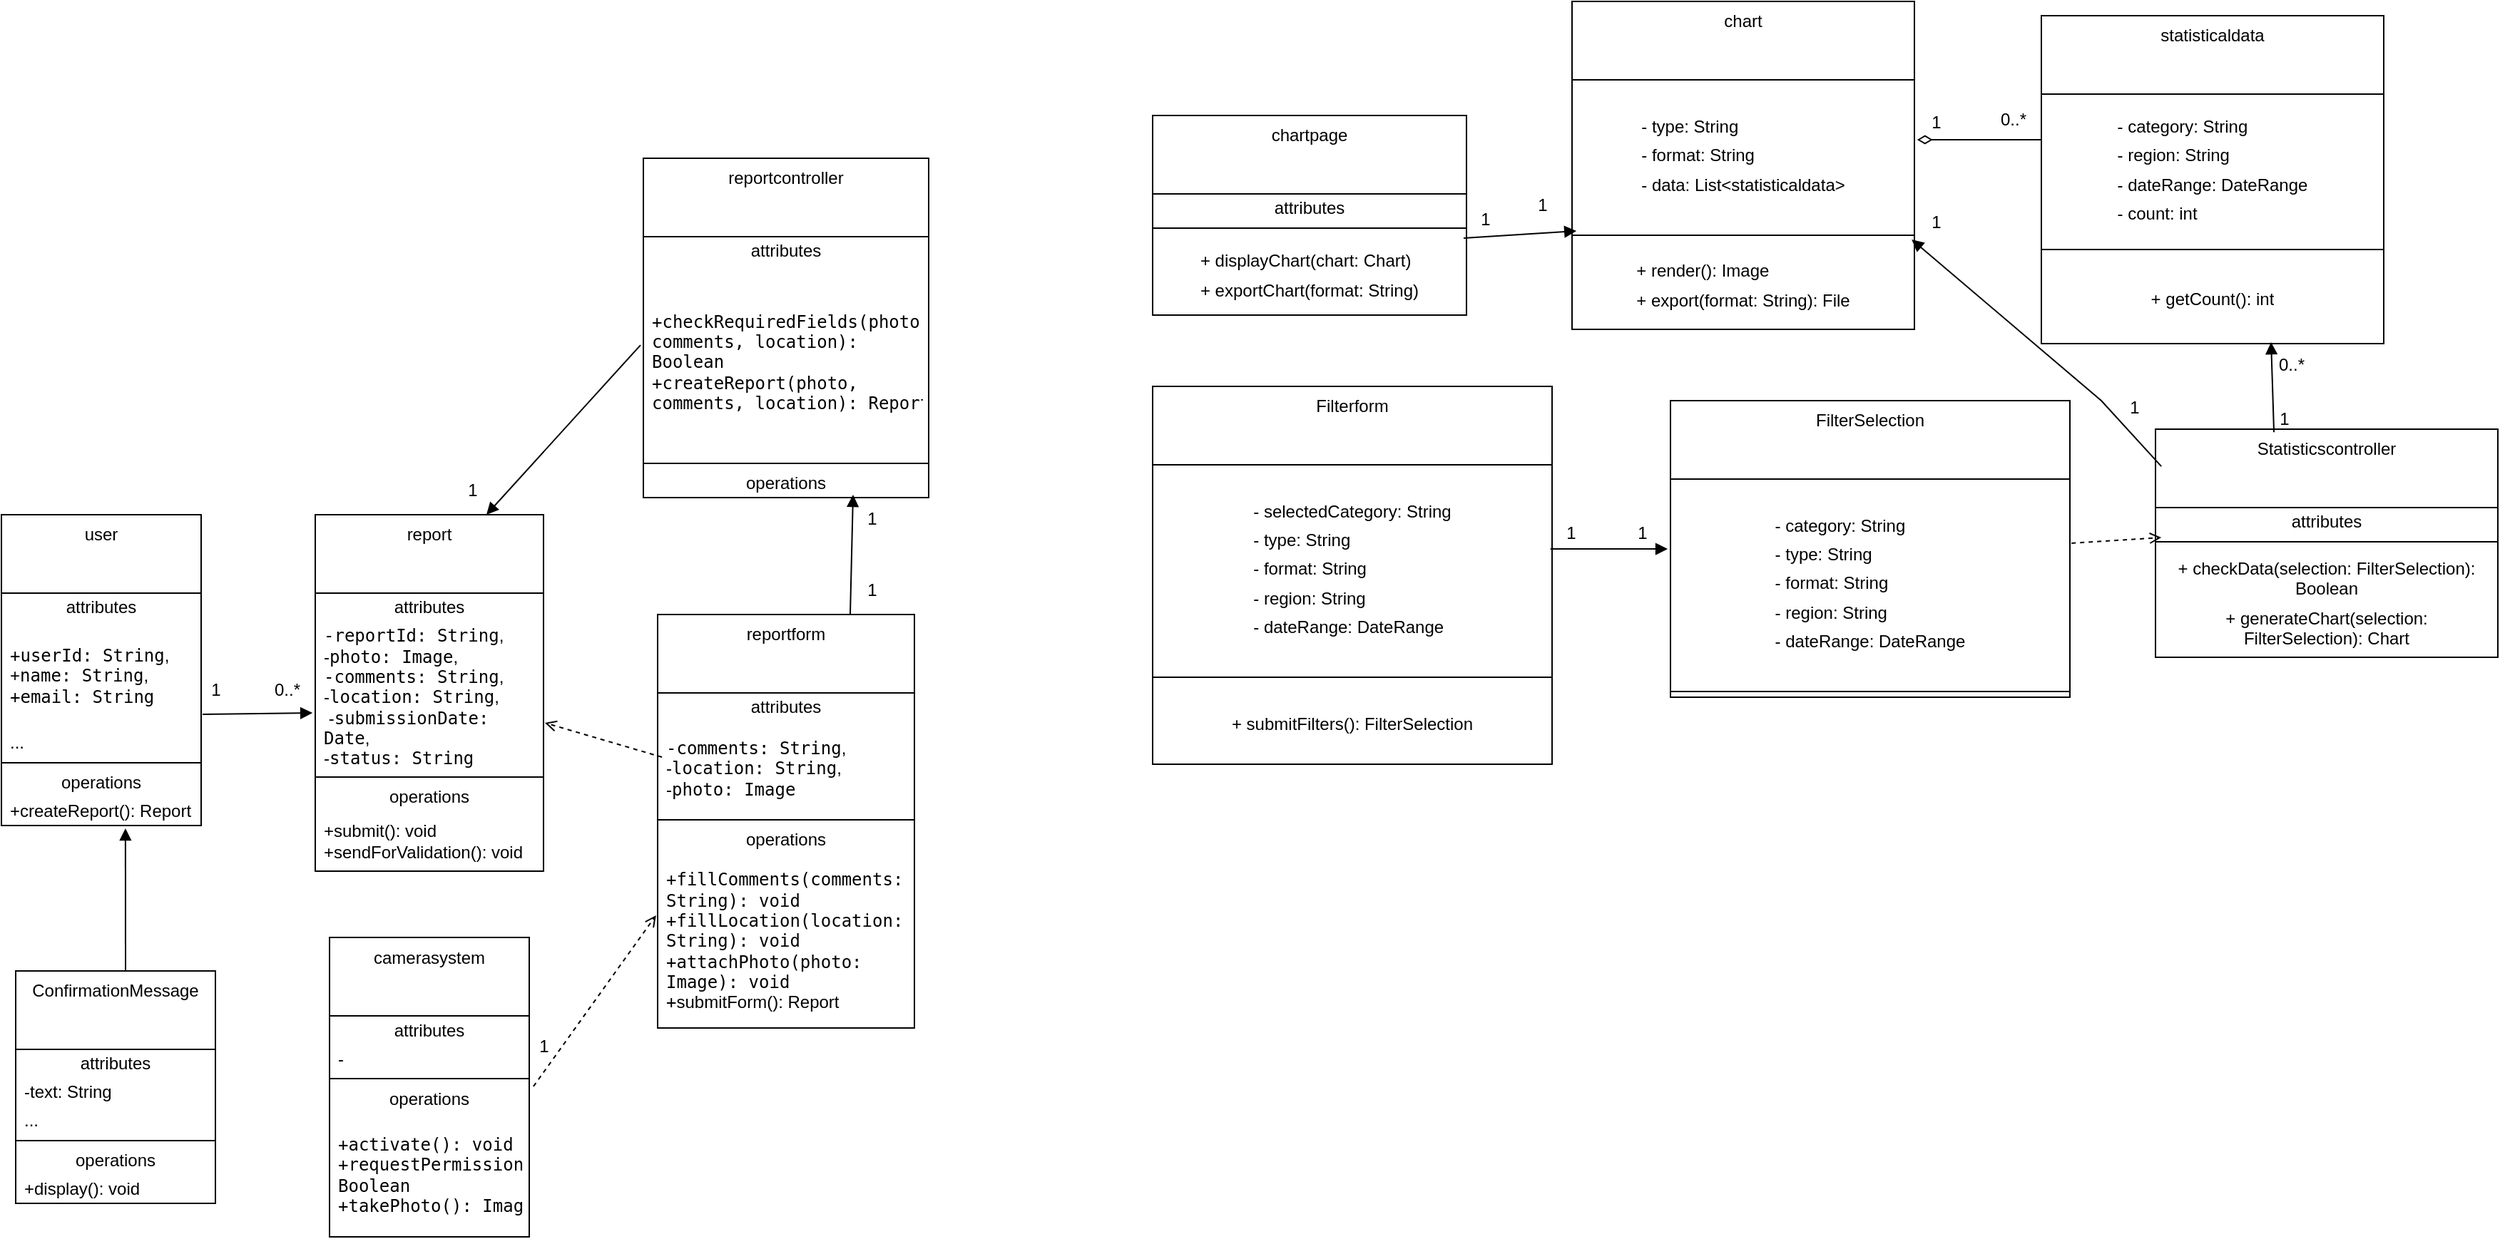 <mxfile version="26.1.1">
  <diagram name="Σελίδα-1" id="tvuWwK-lzurRQ0SYg3Et">
    <mxGraphModel dx="1120" dy="1701" grid="1" gridSize="10" guides="1" tooltips="1" connect="1" arrows="1" fold="1" page="1" pageScale="1" pageWidth="827" pageHeight="1169" math="0" shadow="0">
      <root>
        <mxCell id="0" />
        <mxCell id="1" parent="0" />
        <mxCell id="jQDhsJFz1W4mKAd8JKKA-1" value="user" style="swimlane;fontStyle=0;align=center;verticalAlign=top;childLayout=stackLayout;horizontal=1;startSize=55;horizontalStack=0;resizeParent=1;resizeParentMax=0;resizeLast=0;collapsible=0;marginBottom=0;html=1;whiteSpace=wrap;" parent="1" vertex="1">
          <mxGeometry x="20" y="20" width="140" height="218" as="geometry" />
        </mxCell>
        <mxCell id="jQDhsJFz1W4mKAd8JKKA-2" value="attributes" style="text;html=1;strokeColor=none;fillColor=none;align=center;verticalAlign=middle;spacingLeft=4;spacingRight=4;overflow=hidden;rotatable=0;points=[[0,0.5],[1,0.5]];portConstraint=eastwest;whiteSpace=wrap;" parent="jQDhsJFz1W4mKAd8JKKA-1" vertex="1">
          <mxGeometry y="55" width="140" height="20" as="geometry" />
        </mxCell>
        <mxCell id="jQDhsJFz1W4mKAd8JKKA-3" value="&lt;code data-end=&quot;823&quot; data-start=&quot;807&quot;&gt;+userId: String&lt;/code&gt;, +&lt;code data-end=&quot;839&quot; data-start=&quot;825&quot;&gt;name: String&lt;/code&gt;,&amp;nbsp;&lt;div&gt;&lt;code data-end=&quot;856&quot; data-start=&quot;841&quot;&gt;+email: String&lt;/code&gt;&lt;/div&gt;" style="text;html=1;strokeColor=none;fillColor=none;align=left;verticalAlign=middle;spacingLeft=4;spacingRight=4;overflow=hidden;rotatable=0;points=[[0,0.5],[1,0.5]];portConstraint=eastwest;whiteSpace=wrap;" parent="jQDhsJFz1W4mKAd8JKKA-1" vertex="1">
          <mxGeometry y="75" width="140" height="75" as="geometry" />
        </mxCell>
        <mxCell id="jQDhsJFz1W4mKAd8JKKA-5" value="..." style="text;html=1;strokeColor=none;fillColor=none;align=left;verticalAlign=middle;spacingLeft=4;spacingRight=4;overflow=hidden;rotatable=0;points=[[0,0.5],[1,0.5]];portConstraint=eastwest;whiteSpace=wrap;" parent="jQDhsJFz1W4mKAd8JKKA-1" vertex="1">
          <mxGeometry y="150" width="140" height="20" as="geometry" />
        </mxCell>
        <mxCell id="jQDhsJFz1W4mKAd8JKKA-6" value="" style="line;strokeWidth=1;fillColor=none;align=left;verticalAlign=middle;spacingTop=-1;spacingLeft=3;spacingRight=3;rotatable=0;labelPosition=right;points=[];portConstraint=eastwest;" parent="jQDhsJFz1W4mKAd8JKKA-1" vertex="1">
          <mxGeometry y="170" width="140" height="8" as="geometry" />
        </mxCell>
        <mxCell id="jQDhsJFz1W4mKAd8JKKA-7" value="operations" style="text;html=1;strokeColor=none;fillColor=none;align=center;verticalAlign=middle;spacingLeft=4;spacingRight=4;overflow=hidden;rotatable=0;points=[[0,0.5],[1,0.5]];portConstraint=eastwest;whiteSpace=wrap;" parent="jQDhsJFz1W4mKAd8JKKA-1" vertex="1">
          <mxGeometry y="178" width="140" height="20" as="geometry" />
        </mxCell>
        <mxCell id="jQDhsJFz1W4mKAd8JKKA-8" value="+createReport(): Report" style="text;html=1;strokeColor=none;fillColor=none;align=left;verticalAlign=middle;spacingLeft=4;spacingRight=4;overflow=hidden;rotatable=0;points=[[0,0.5],[1,0.5]];portConstraint=eastwest;whiteSpace=wrap;" parent="jQDhsJFz1W4mKAd8JKKA-1" vertex="1">
          <mxGeometry y="198" width="140" height="20" as="geometry" />
        </mxCell>
        <mxCell id="jQDhsJFz1W4mKAd8JKKA-9" value="report" style="swimlane;fontStyle=0;align=center;verticalAlign=top;childLayout=stackLayout;horizontal=1;startSize=55;horizontalStack=0;resizeParent=1;resizeParentMax=0;resizeLast=0;collapsible=0;marginBottom=0;html=1;whiteSpace=wrap;" parent="1" vertex="1">
          <mxGeometry x="240" y="20" width="160" height="250" as="geometry" />
        </mxCell>
        <mxCell id="jQDhsJFz1W4mKAd8JKKA-10" value="attributes" style="text;html=1;strokeColor=none;fillColor=none;align=center;verticalAlign=middle;spacingLeft=4;spacingRight=4;overflow=hidden;rotatable=0;points=[[0,0.5],[1,0.5]];portConstraint=eastwest;whiteSpace=wrap;" parent="jQDhsJFz1W4mKAd8JKKA-9" vertex="1">
          <mxGeometry y="55" width="160" height="20" as="geometry" />
        </mxCell>
        <mxCell id="jQDhsJFz1W4mKAd8JKKA-11" value="&lt;code data-end=&quot;1107&quot; data-start=&quot;1089&quot;&gt;-reportId: String&lt;/code&gt;,&amp;nbsp;&lt;div&gt;-&lt;code data-end=&quot;1123&quot; data-start=&quot;1109&quot;&gt;photo: Image&lt;/code&gt;,&amp;nbsp;&lt;div&gt;&lt;code data-end=&quot;1143&quot; data-start=&quot;1125&quot;&gt;-comments: String&lt;/code&gt;,&amp;nbsp;&lt;/div&gt;&lt;div&gt;-&lt;code data-end=&quot;1163&quot; data-start=&quot;1145&quot;&gt;location: String&lt;/code&gt;,&lt;/div&gt;&lt;div&gt;&amp;nbsp;-&lt;code data-end=&quot;1187&quot; data-start=&quot;1165&quot;&gt;submissionDate: Date&lt;/code&gt;,&amp;nbsp;&lt;/div&gt;&lt;div&gt;-&lt;code data-is-only-node=&quot;&quot; data-end=&quot;1205&quot; data-start=&quot;1189&quot;&gt;status: String&lt;/code&gt;&lt;/div&gt;&lt;/div&gt;" style="text;html=1;strokeColor=none;fillColor=none;align=left;verticalAlign=middle;spacingLeft=4;spacingRight=4;overflow=hidden;rotatable=0;points=[[0,0.5],[1,0.5]];portConstraint=eastwest;whiteSpace=wrap;" parent="jQDhsJFz1W4mKAd8JKKA-9" vertex="1">
          <mxGeometry y="75" width="160" height="105" as="geometry" />
        </mxCell>
        <mxCell id="jQDhsJFz1W4mKAd8JKKA-14" value="" style="line;strokeWidth=1;fillColor=none;align=left;verticalAlign=middle;spacingTop=-1;spacingLeft=3;spacingRight=3;rotatable=0;labelPosition=right;points=[];portConstraint=eastwest;" parent="jQDhsJFz1W4mKAd8JKKA-9" vertex="1">
          <mxGeometry y="180" width="160" height="8" as="geometry" />
        </mxCell>
        <mxCell id="jQDhsJFz1W4mKAd8JKKA-15" value="operations" style="text;html=1;strokeColor=none;fillColor=none;align=center;verticalAlign=middle;spacingLeft=4;spacingRight=4;overflow=hidden;rotatable=0;points=[[0,0.5],[1,0.5]];portConstraint=eastwest;whiteSpace=wrap;" parent="jQDhsJFz1W4mKAd8JKKA-9" vertex="1">
          <mxGeometry y="188" width="160" height="20" as="geometry" />
        </mxCell>
        <mxCell id="jQDhsJFz1W4mKAd8JKKA-16" value="+submit(): void&lt;div&gt;+sendForValidation(): void&lt;/div&gt;" style="text;html=1;strokeColor=none;fillColor=none;align=left;verticalAlign=middle;spacingLeft=4;spacingRight=4;overflow=hidden;rotatable=0;points=[[0,0.5],[1,0.5]];portConstraint=eastwest;whiteSpace=wrap;" parent="jQDhsJFz1W4mKAd8JKKA-9" vertex="1">
          <mxGeometry y="208" width="160" height="42" as="geometry" />
        </mxCell>
        <mxCell id="jQDhsJFz1W4mKAd8JKKA-25" value="camerasystem" style="swimlane;fontStyle=0;align=center;verticalAlign=top;childLayout=stackLayout;horizontal=1;startSize=55;horizontalStack=0;resizeParent=1;resizeParentMax=0;resizeLast=0;collapsible=0;marginBottom=0;html=1;whiteSpace=wrap;" parent="1" vertex="1">
          <mxGeometry x="250" y="316.5" width="140" height="210" as="geometry" />
        </mxCell>
        <mxCell id="jQDhsJFz1W4mKAd8JKKA-26" value="attributes" style="text;html=1;strokeColor=none;fillColor=none;align=center;verticalAlign=middle;spacingLeft=4;spacingRight=4;overflow=hidden;rotatable=0;points=[[0,0.5],[1,0.5]];portConstraint=eastwest;whiteSpace=wrap;" parent="jQDhsJFz1W4mKAd8JKKA-25" vertex="1">
          <mxGeometry y="55" width="140" height="20" as="geometry" />
        </mxCell>
        <mxCell id="jQDhsJFz1W4mKAd8JKKA-27" value="-" style="text;html=1;strokeColor=none;fillColor=none;align=left;verticalAlign=middle;spacingLeft=4;spacingRight=4;overflow=hidden;rotatable=0;points=[[0,0.5],[1,0.5]];portConstraint=eastwest;whiteSpace=wrap;" parent="jQDhsJFz1W4mKAd8JKKA-25" vertex="1">
          <mxGeometry y="75" width="140" height="20" as="geometry" />
        </mxCell>
        <mxCell id="jQDhsJFz1W4mKAd8JKKA-30" value="" style="line;strokeWidth=1;fillColor=none;align=left;verticalAlign=middle;spacingTop=-1;spacingLeft=3;spacingRight=3;rotatable=0;labelPosition=right;points=[];portConstraint=eastwest;" parent="jQDhsJFz1W4mKAd8JKKA-25" vertex="1">
          <mxGeometry y="95" width="140" height="8" as="geometry" />
        </mxCell>
        <mxCell id="jQDhsJFz1W4mKAd8JKKA-31" value="operations" style="text;html=1;strokeColor=none;fillColor=none;align=center;verticalAlign=middle;spacingLeft=4;spacingRight=4;overflow=hidden;rotatable=0;points=[[0,0.5],[1,0.5]];portConstraint=eastwest;whiteSpace=wrap;" parent="jQDhsJFz1W4mKAd8JKKA-25" vertex="1">
          <mxGeometry y="103" width="140" height="20" as="geometry" />
        </mxCell>
        <mxCell id="jQDhsJFz1W4mKAd8JKKA-32" value="&lt;code data-end=&quot;1876&quot; data-start=&quot;1858&quot;&gt;+activate(): void&lt;/code&gt;&lt;br&gt;&lt;div&gt;&lt;code data-end=&quot;1910&quot; data-start=&quot;1880&quot;&gt;+requestPermission(): Boolean&lt;/code&gt;&lt;br&gt;&lt;code data-end=&quot;1934&quot; data-start=&quot;1914&quot;&gt;+takePhoto(): Image&lt;/code&gt;&lt;/div&gt;" style="text;html=1;strokeColor=none;fillColor=none;align=left;verticalAlign=middle;spacingLeft=4;spacingRight=4;overflow=hidden;rotatable=0;points=[[0,0.5],[1,0.5]];portConstraint=eastwest;whiteSpace=wrap;" parent="jQDhsJFz1W4mKAd8JKKA-25" vertex="1">
          <mxGeometry y="123" width="140" height="87" as="geometry" />
        </mxCell>
        <mxCell id="jQDhsJFz1W4mKAd8JKKA-33" value="reportform" style="swimlane;fontStyle=0;align=center;verticalAlign=top;childLayout=stackLayout;horizontal=1;startSize=55;horizontalStack=0;resizeParent=1;resizeParentMax=0;resizeLast=0;collapsible=0;marginBottom=0;html=1;whiteSpace=wrap;" parent="1" vertex="1">
          <mxGeometry x="480" y="90" width="180" height="290" as="geometry" />
        </mxCell>
        <mxCell id="jQDhsJFz1W4mKAd8JKKA-34" value="attributes" style="text;html=1;strokeColor=none;fillColor=none;align=center;verticalAlign=middle;spacingLeft=4;spacingRight=4;overflow=hidden;rotatable=0;points=[[0,0.5],[1,0.5]];portConstraint=eastwest;whiteSpace=wrap;" parent="jQDhsJFz1W4mKAd8JKKA-33" vertex="1">
          <mxGeometry y="55" width="180" height="20" as="geometry" />
        </mxCell>
        <mxCell id="jQDhsJFz1W4mKAd8JKKA-35" value="&lt;code data-end=&quot;2246&quot; data-start=&quot;2228&quot;&gt;-comments: String&lt;/code&gt;,&amp;nbsp;&lt;div&gt;-&lt;code data-end=&quot;2266&quot; data-start=&quot;2248&quot;&gt;location: String&lt;/code&gt;,&amp;nbsp;&lt;/div&gt;&lt;div&gt;-&lt;code data-end=&quot;2282&quot; data-start=&quot;2268&quot;&gt;photo: Image&lt;/code&gt;&lt;/div&gt;" style="text;html=1;strokeColor=none;fillColor=none;align=left;verticalAlign=middle;spacingLeft=4;spacingRight=4;overflow=hidden;rotatable=0;points=[[0,0.5],[1,0.5]];portConstraint=eastwest;whiteSpace=wrap;" parent="jQDhsJFz1W4mKAd8JKKA-33" vertex="1">
          <mxGeometry y="75" width="180" height="65" as="geometry" />
        </mxCell>
        <mxCell id="jQDhsJFz1W4mKAd8JKKA-38" value="" style="line;strokeWidth=1;fillColor=none;align=left;verticalAlign=middle;spacingTop=-1;spacingLeft=3;spacingRight=3;rotatable=0;labelPosition=right;points=[];portConstraint=eastwest;" parent="jQDhsJFz1W4mKAd8JKKA-33" vertex="1">
          <mxGeometry y="140" width="180" height="8" as="geometry" />
        </mxCell>
        <mxCell id="jQDhsJFz1W4mKAd8JKKA-39" value="operations" style="text;html=1;strokeColor=none;fillColor=none;align=center;verticalAlign=middle;spacingLeft=4;spacingRight=4;overflow=hidden;rotatable=0;points=[[0,0.5],[1,0.5]];portConstraint=eastwest;whiteSpace=wrap;" parent="jQDhsJFz1W4mKAd8JKKA-33" vertex="1">
          <mxGeometry y="148" width="180" height="20" as="geometry" />
        </mxCell>
        <mxCell id="jQDhsJFz1W4mKAd8JKKA-40" value="&lt;code data-end=&quot;1601&quot; data-start=&quot;1563&quot;&gt;+fillComments(comments: String): void&lt;/code&gt;&lt;br&gt;&lt;code data-end=&quot;1643&quot; data-start=&quot;1605&quot;&gt;+fillLocation(location: String): void&lt;/code&gt;&lt;br&gt;&lt;div&gt;&lt;code data-end=&quot;1680&quot; data-start=&quot;1647&quot;&gt;+attachPhoto(photo: Image): void&lt;/code&gt;&lt;/div&gt;&lt;div&gt;&lt;code data-end=&quot;1680&quot; data-start=&quot;1647&quot;&gt;+&lt;/code&gt;&lt;span style=&quot;background-color: transparent; color: light-dark(rgb(0, 0, 0), rgb(255, 255, 255));&quot;&gt;submitForm(): Report&lt;/span&gt;&lt;br&gt;&lt;/div&gt;" style="text;html=1;strokeColor=none;fillColor=none;align=left;verticalAlign=middle;spacingLeft=4;spacingRight=4;overflow=hidden;rotatable=0;points=[[0,0.5],[1,0.5]];portConstraint=eastwest;whiteSpace=wrap;" parent="jQDhsJFz1W4mKAd8JKKA-33" vertex="1">
          <mxGeometry y="168" width="180" height="122" as="geometry" />
        </mxCell>
        <mxCell id="jQDhsJFz1W4mKAd8JKKA-41" value="ConfirmationMessage" style="swimlane;fontStyle=0;align=center;verticalAlign=top;childLayout=stackLayout;horizontal=1;startSize=55;horizontalStack=0;resizeParent=1;resizeParentMax=0;resizeLast=0;collapsible=0;marginBottom=0;html=1;whiteSpace=wrap;" parent="1" vertex="1">
          <mxGeometry x="30" y="340" width="140" height="163" as="geometry" />
        </mxCell>
        <mxCell id="jQDhsJFz1W4mKAd8JKKA-42" value="attributes" style="text;html=1;strokeColor=none;fillColor=none;align=center;verticalAlign=middle;spacingLeft=4;spacingRight=4;overflow=hidden;rotatable=0;points=[[0,0.5],[1,0.5]];portConstraint=eastwest;whiteSpace=wrap;" parent="jQDhsJFz1W4mKAd8JKKA-41" vertex="1">
          <mxGeometry y="55" width="140" height="20" as="geometry" />
        </mxCell>
        <mxCell id="jQDhsJFz1W4mKAd8JKKA-43" value="-text: String" style="text;html=1;strokeColor=none;fillColor=none;align=left;verticalAlign=middle;spacingLeft=4;spacingRight=4;overflow=hidden;rotatable=0;points=[[0,0.5],[1,0.5]];portConstraint=eastwest;whiteSpace=wrap;" parent="jQDhsJFz1W4mKAd8JKKA-41" vertex="1">
          <mxGeometry y="75" width="140" height="20" as="geometry" />
        </mxCell>
        <mxCell id="jQDhsJFz1W4mKAd8JKKA-45" value="..." style="text;html=1;strokeColor=none;fillColor=none;align=left;verticalAlign=middle;spacingLeft=4;spacingRight=4;overflow=hidden;rotatable=0;points=[[0,0.5],[1,0.5]];portConstraint=eastwest;whiteSpace=wrap;" parent="jQDhsJFz1W4mKAd8JKKA-41" vertex="1">
          <mxGeometry y="95" width="140" height="20" as="geometry" />
        </mxCell>
        <mxCell id="jQDhsJFz1W4mKAd8JKKA-46" value="" style="line;strokeWidth=1;fillColor=none;align=left;verticalAlign=middle;spacingTop=-1;spacingLeft=3;spacingRight=3;rotatable=0;labelPosition=right;points=[];portConstraint=eastwest;" parent="jQDhsJFz1W4mKAd8JKKA-41" vertex="1">
          <mxGeometry y="115" width="140" height="8" as="geometry" />
        </mxCell>
        <mxCell id="jQDhsJFz1W4mKAd8JKKA-47" value="operations" style="text;html=1;strokeColor=none;fillColor=none;align=center;verticalAlign=middle;spacingLeft=4;spacingRight=4;overflow=hidden;rotatable=0;points=[[0,0.5],[1,0.5]];portConstraint=eastwest;whiteSpace=wrap;" parent="jQDhsJFz1W4mKAd8JKKA-41" vertex="1">
          <mxGeometry y="123" width="140" height="20" as="geometry" />
        </mxCell>
        <mxCell id="jQDhsJFz1W4mKAd8JKKA-48" value="+display(): void" style="text;html=1;strokeColor=none;fillColor=none;align=left;verticalAlign=middle;spacingLeft=4;spacingRight=4;overflow=hidden;rotatable=0;points=[[0,0.5],[1,0.5]];portConstraint=eastwest;whiteSpace=wrap;" parent="jQDhsJFz1W4mKAd8JKKA-41" vertex="1">
          <mxGeometry y="143" width="140" height="20" as="geometry" />
        </mxCell>
        <mxCell id="jQDhsJFz1W4mKAd8JKKA-50" value="" style="html=1;verticalAlign=bottom;labelBackgroundColor=none;endArrow=block;endFill=1;rounded=0;exitX=1.007;exitY=0.867;exitDx=0;exitDy=0;exitPerimeter=0;entryX=-0.012;entryY=0.61;entryDx=0;entryDy=0;entryPerimeter=0;" parent="1" source="jQDhsJFz1W4mKAd8JKKA-3" target="jQDhsJFz1W4mKAd8JKKA-11" edge="1">
          <mxGeometry width="160" relative="1" as="geometry">
            <mxPoint x="180" y="160" as="sourcePoint" />
            <mxPoint x="210" y="160" as="targetPoint" />
          </mxGeometry>
        </mxCell>
        <mxCell id="jQDhsJFz1W4mKAd8JKKA-52" value="1" style="text;html=1;align=center;verticalAlign=middle;resizable=0;points=[];autosize=1;strokeColor=none;fillColor=none;" parent="1" vertex="1">
          <mxGeometry x="155" y="128" width="30" height="30" as="geometry" />
        </mxCell>
        <mxCell id="jQDhsJFz1W4mKAd8JKKA-53" value="0..*" style="text;html=1;align=center;verticalAlign=middle;resizable=0;points=[];autosize=1;strokeColor=none;fillColor=none;" parent="1" vertex="1">
          <mxGeometry x="200" y="128" width="40" height="30" as="geometry" />
        </mxCell>
        <mxCell id="hcHBVdoJdguLSDg-5q2L-1" value="reportcontroller" style="swimlane;fontStyle=0;align=center;verticalAlign=top;childLayout=stackLayout;horizontal=1;startSize=55;horizontalStack=0;resizeParent=1;resizeParentMax=0;resizeLast=0;collapsible=0;marginBottom=0;html=1;whiteSpace=wrap;" parent="1" vertex="1">
          <mxGeometry x="470" y="-230" width="200" height="238" as="geometry" />
        </mxCell>
        <mxCell id="hcHBVdoJdguLSDg-5q2L-2" value="attributes" style="text;html=1;strokeColor=none;fillColor=none;align=center;verticalAlign=middle;spacingLeft=4;spacingRight=4;overflow=hidden;rotatable=0;points=[[0,0.5],[1,0.5]];portConstraint=eastwest;whiteSpace=wrap;" parent="hcHBVdoJdguLSDg-5q2L-1" vertex="1">
          <mxGeometry y="55" width="200" height="20" as="geometry" />
        </mxCell>
        <mxCell id="hcHBVdoJdguLSDg-5q2L-3" value="&lt;div&gt;&lt;font face=&quot;monospace&quot;&gt;+checkRequiredFields(photo, comments, location): Boolean&lt;/font&gt;&lt;/div&gt;&lt;div&gt;&lt;font face=&quot;monospace&quot;&gt;+createReport(photo, comments, location): Report&lt;/font&gt;&lt;/div&gt;" style="text;html=1;strokeColor=none;fillColor=none;align=left;verticalAlign=middle;spacingLeft=4;spacingRight=4;overflow=hidden;rotatable=0;points=[[0,0.5],[1,0.5]];portConstraint=eastwest;whiteSpace=wrap;" parent="hcHBVdoJdguLSDg-5q2L-1" vertex="1">
          <mxGeometry y="75" width="200" height="135" as="geometry" />
        </mxCell>
        <mxCell id="hcHBVdoJdguLSDg-5q2L-4" value="" style="line;strokeWidth=1;fillColor=none;align=left;verticalAlign=middle;spacingTop=-1;spacingLeft=3;spacingRight=3;rotatable=0;labelPosition=right;points=[];portConstraint=eastwest;" parent="hcHBVdoJdguLSDg-5q2L-1" vertex="1">
          <mxGeometry y="210" width="200" height="8" as="geometry" />
        </mxCell>
        <mxCell id="hcHBVdoJdguLSDg-5q2L-5" value="operations" style="text;html=1;strokeColor=none;fillColor=none;align=center;verticalAlign=middle;spacingLeft=4;spacingRight=4;overflow=hidden;rotatable=0;points=[[0,0.5],[1,0.5]];portConstraint=eastwest;whiteSpace=wrap;" parent="hcHBVdoJdguLSDg-5q2L-1" vertex="1">
          <mxGeometry y="218" width="200" height="20" as="geometry" />
        </mxCell>
        <mxCell id="o7eA8uPcNzlgguqtcZQz-6" value="Filterform" style="swimlane;fontStyle=0;align=center;verticalAlign=top;childLayout=stackLayout;horizontal=1;startSize=55;horizontalStack=0;resizeParent=1;resizeParentMax=0;resizeLast=0;collapsible=0;marginBottom=0;html=1;whiteSpace=wrap;" parent="1" vertex="1">
          <mxGeometry x="827" y="-70" width="280" height="265" as="geometry" />
        </mxCell>
        <mxCell id="o7eA8uPcNzlgguqtcZQz-7" value="&lt;table&gt;&lt;tbody&gt;&lt;tr data-end=&quot;1132&quot; data-start=&quot;1102&quot;&gt;&lt;td data-col-size=&quot;sm&quot; data-end=&quot;1132&quot; data-start=&quot;1102&quot;&gt;- selectedCategory: String&lt;/td&gt;&lt;/tr&gt;&lt;/tbody&gt;&lt;/table&gt;&lt;table&gt;&lt;tbody&gt;&lt;tr data-end=&quot;1151&quot; data-start=&quot;1133&quot;&gt;&lt;td data-col-size=&quot;sm&quot; data-end=&quot;1151&quot; data-start=&quot;1133&quot;&gt;- type: String&lt;/td&gt;&lt;/tr&gt;&lt;/tbody&gt;&lt;/table&gt;&lt;table&gt;&lt;tbody&gt;&lt;tr data-end=&quot;1172&quot; data-start=&quot;1152&quot;&gt;&lt;td data-col-size=&quot;sm&quot; data-end=&quot;1172&quot; data-start=&quot;1152&quot;&gt;- format: String&lt;/td&gt;&lt;/tr&gt;&lt;/tbody&gt;&lt;/table&gt;&lt;table&gt;&lt;tbody&gt;&lt;tr data-end=&quot;1193&quot; data-start=&quot;1173&quot;&gt;&lt;td data-col-size=&quot;sm&quot; data-end=&quot;1193&quot; data-start=&quot;1173&quot;&gt;- region: String&lt;/td&gt;&lt;/tr&gt;&lt;/tbody&gt;&lt;/table&gt;&lt;table&gt;&lt;tbody&gt;&lt;tr data-end=&quot;1220&quot; data-start=&quot;1194&quot;&gt;&lt;td data-col-size=&quot;sm&quot; data-end=&quot;1220&quot; data-start=&quot;1194&quot;&gt;- dateRange: DateRange&lt;/td&gt;&lt;/tr&gt;&lt;/tbody&gt;&lt;/table&gt;" style="text;html=1;strokeColor=none;fillColor=none;align=center;verticalAlign=middle;spacingLeft=4;spacingRight=4;overflow=hidden;rotatable=0;points=[[0,0.5],[1,0.5]];portConstraint=eastwest;whiteSpace=wrap;" parent="o7eA8uPcNzlgguqtcZQz-6" vertex="1">
          <mxGeometry y="55" width="280" height="145" as="geometry" />
        </mxCell>
        <mxCell id="o7eA8uPcNzlgguqtcZQz-8" value="" style="line;strokeWidth=1;fillColor=none;align=left;verticalAlign=middle;spacingTop=-1;spacingLeft=3;spacingRight=3;rotatable=0;labelPosition=right;points=[];portConstraint=eastwest;" parent="o7eA8uPcNzlgguqtcZQz-6" vertex="1">
          <mxGeometry y="200" width="280" height="8" as="geometry" />
        </mxCell>
        <mxCell id="o7eA8uPcNzlgguqtcZQz-9" value="+ submitFilters(): FilterSelection" style="text;html=1;strokeColor=none;fillColor=none;align=center;verticalAlign=middle;spacingLeft=4;spacingRight=4;overflow=hidden;rotatable=0;points=[[0,0.5],[1,0.5]];portConstraint=eastwest;whiteSpace=wrap;" parent="o7eA8uPcNzlgguqtcZQz-6" vertex="1">
          <mxGeometry y="208" width="280" height="57" as="geometry" />
        </mxCell>
        <mxCell id="o7eA8uPcNzlgguqtcZQz-10" value="chartpage" style="swimlane;fontStyle=0;align=center;verticalAlign=top;childLayout=stackLayout;horizontal=1;startSize=55;horizontalStack=0;resizeParent=1;resizeParentMax=0;resizeLast=0;collapsible=0;marginBottom=0;html=1;whiteSpace=wrap;" parent="1" vertex="1">
          <mxGeometry x="827" y="-260" width="220" height="140" as="geometry" />
        </mxCell>
        <mxCell id="o7eA8uPcNzlgguqtcZQz-11" value="attributes" style="text;html=1;strokeColor=none;fillColor=none;align=center;verticalAlign=middle;spacingLeft=4;spacingRight=4;overflow=hidden;rotatable=0;points=[[0,0.5],[1,0.5]];portConstraint=eastwest;whiteSpace=wrap;" parent="o7eA8uPcNzlgguqtcZQz-10" vertex="1">
          <mxGeometry y="55" width="220" height="20" as="geometry" />
        </mxCell>
        <mxCell id="o7eA8uPcNzlgguqtcZQz-12" value="" style="line;strokeWidth=1;fillColor=none;align=left;verticalAlign=middle;spacingTop=-1;spacingLeft=3;spacingRight=3;rotatable=0;labelPosition=right;points=[];portConstraint=eastwest;" parent="o7eA8uPcNzlgguqtcZQz-10" vertex="1">
          <mxGeometry y="75" width="220" height="8" as="geometry" />
        </mxCell>
        <mxCell id="o7eA8uPcNzlgguqtcZQz-13" value="&lt;table&gt;&lt;tbody&gt;&lt;tr data-end=&quot;1422&quot; data-start=&quot;1390&quot;&gt;&lt;td data-col-size=&quot;sm&quot; data-end=&quot;1422&quot; data-start=&quot;1390&quot;&gt;+ displayChart(chart: Chart)&lt;/td&gt;&lt;/tr&gt;&lt;/tbody&gt;&lt;/table&gt;&lt;table&gt;&lt;tbody&gt;&lt;tr data-end=&quot;1456&quot; data-start=&quot;1423&quot;&gt;&lt;td data-col-size=&quot;sm&quot; data-end=&quot;1456&quot; data-start=&quot;1423&quot;&gt;+ exportChart(format: String)&lt;/td&gt;&lt;/tr&gt;&lt;/tbody&gt;&lt;/table&gt;" style="text;html=1;strokeColor=none;fillColor=none;align=center;verticalAlign=middle;spacingLeft=4;spacingRight=4;overflow=hidden;rotatable=0;points=[[0,0.5],[1,0.5]];portConstraint=eastwest;whiteSpace=wrap;" parent="o7eA8uPcNzlgguqtcZQz-10" vertex="1">
          <mxGeometry y="83" width="220" height="57" as="geometry" />
        </mxCell>
        <mxCell id="o7eA8uPcNzlgguqtcZQz-14" value="Statisticscontroller" style="swimlane;fontStyle=0;align=center;verticalAlign=top;childLayout=stackLayout;horizontal=1;startSize=55;horizontalStack=0;resizeParent=1;resizeParentMax=0;resizeLast=0;collapsible=0;marginBottom=0;html=1;whiteSpace=wrap;" parent="1" vertex="1">
          <mxGeometry x="1530" y="-40" width="240" height="160" as="geometry" />
        </mxCell>
        <mxCell id="o7eA8uPcNzlgguqtcZQz-15" value="attributes" style="text;html=1;strokeColor=none;fillColor=none;align=center;verticalAlign=middle;spacingLeft=4;spacingRight=4;overflow=hidden;rotatable=0;points=[[0,0.5],[1,0.5]];portConstraint=eastwest;whiteSpace=wrap;" parent="o7eA8uPcNzlgguqtcZQz-14" vertex="1">
          <mxGeometry y="55" width="240" height="20" as="geometry" />
        </mxCell>
        <mxCell id="o7eA8uPcNzlgguqtcZQz-16" value="" style="line;strokeWidth=1;fillColor=none;align=left;verticalAlign=middle;spacingTop=-1;spacingLeft=3;spacingRight=3;rotatable=0;labelPosition=right;points=[];portConstraint=eastwest;" parent="o7eA8uPcNzlgguqtcZQz-14" vertex="1">
          <mxGeometry y="75" width="240" height="8" as="geometry" />
        </mxCell>
        <mxCell id="o7eA8uPcNzlgguqtcZQz-17" value="&lt;table&gt;&lt;tbody&gt;&lt;tr data-end=&quot;1815&quot; data-start=&quot;1763&quot;&gt;&lt;td data-col-size=&quot;md&quot; data-end=&quot;1815&quot; data-start=&quot;1763&quot;&gt;+ checkData(selection: FilterSelection): Boolean&lt;/td&gt;&lt;/tr&gt;&lt;/tbody&gt;&lt;/table&gt;&lt;table&gt;&lt;tbody&gt;&lt;tr data-end=&quot;1870&quot; data-start=&quot;1816&quot;&gt;&lt;td data-col-size=&quot;md&quot; data-end=&quot;1870&quot; data-start=&quot;1816&quot;&gt;+ generateChart(selection: FilterSelection): Chart&lt;/td&gt;&lt;/tr&gt;&lt;/tbody&gt;&lt;/table&gt;" style="text;html=1;strokeColor=none;fillColor=none;align=center;verticalAlign=middle;spacingLeft=4;spacingRight=4;overflow=hidden;rotatable=0;points=[[0,0.5],[1,0.5]];portConstraint=eastwest;whiteSpace=wrap;" parent="o7eA8uPcNzlgguqtcZQz-14" vertex="1">
          <mxGeometry y="83" width="240" height="77" as="geometry" />
        </mxCell>
        <mxCell id="o7eA8uPcNzlgguqtcZQz-18" value="statisticaldata" style="swimlane;fontStyle=0;align=center;verticalAlign=top;childLayout=stackLayout;horizontal=1;startSize=55;horizontalStack=0;resizeParent=1;resizeParentMax=0;resizeLast=0;collapsible=0;marginBottom=0;html=1;whiteSpace=wrap;" parent="1" vertex="1">
          <mxGeometry x="1450" y="-330" width="240" height="230" as="geometry" />
        </mxCell>
        <mxCell id="o7eA8uPcNzlgguqtcZQz-19" value="&lt;table&gt;&lt;tbody&gt;&lt;tr data-end=&quot;1996&quot; data-start=&quot;1974&quot;&gt;&lt;td data-col-size=&quot;sm&quot; data-end=&quot;1996&quot; data-start=&quot;1974&quot;&gt;- category: String&lt;/td&gt;&lt;/tr&gt;&lt;/tbody&gt;&lt;/table&gt;&lt;table&gt;&lt;tbody&gt;&lt;tr data-end=&quot;2017&quot; data-start=&quot;1997&quot;&gt;&lt;td data-col-size=&quot;sm&quot; data-end=&quot;2017&quot; data-start=&quot;1997&quot;&gt;- region: String&lt;/td&gt;&lt;/tr&gt;&lt;/tbody&gt;&lt;/table&gt;&lt;table&gt;&lt;tbody&gt;&lt;tr data-end=&quot;2044&quot; data-start=&quot;2018&quot;&gt;&lt;td data-col-size=&quot;sm&quot; data-end=&quot;2044&quot; data-start=&quot;2018&quot;&gt;- dateRange: DateRange&lt;/td&gt;&lt;/tr&gt;&lt;/tbody&gt;&lt;/table&gt;&lt;table&gt;&lt;tbody&gt;&lt;tr data-end=&quot;2061&quot; data-start=&quot;2045&quot;&gt;&lt;td data-col-size=&quot;sm&quot; data-end=&quot;2061&quot; data-start=&quot;2045&quot;&gt;- count: int&lt;/td&gt;&lt;/tr&gt;&lt;/tbody&gt;&lt;/table&gt;" style="text;html=1;strokeColor=none;fillColor=none;align=center;verticalAlign=middle;spacingLeft=4;spacingRight=4;overflow=hidden;rotatable=0;points=[[0,0.5],[1,0.5]];portConstraint=eastwest;whiteSpace=wrap;" parent="o7eA8uPcNzlgguqtcZQz-18" vertex="1">
          <mxGeometry y="55" width="240" height="105" as="geometry" />
        </mxCell>
        <mxCell id="o7eA8uPcNzlgguqtcZQz-20" value="" style="line;strokeWidth=1;fillColor=none;align=left;verticalAlign=middle;spacingTop=-1;spacingLeft=3;spacingRight=3;rotatable=0;labelPosition=right;points=[];portConstraint=eastwest;" parent="o7eA8uPcNzlgguqtcZQz-18" vertex="1">
          <mxGeometry y="160" width="240" height="8" as="geometry" />
        </mxCell>
        <mxCell id="o7eA8uPcNzlgguqtcZQz-21" value="+ getCount(): int" style="text;html=1;strokeColor=none;fillColor=none;align=center;verticalAlign=middle;spacingLeft=4;spacingRight=4;overflow=hidden;rotatable=0;points=[[0,0.5],[1,0.5]];portConstraint=eastwest;whiteSpace=wrap;" parent="o7eA8uPcNzlgguqtcZQz-18" vertex="1">
          <mxGeometry y="168" width="240" height="62" as="geometry" />
        </mxCell>
        <mxCell id="o7eA8uPcNzlgguqtcZQz-22" value="chart" style="swimlane;fontStyle=0;align=center;verticalAlign=top;childLayout=stackLayout;horizontal=1;startSize=55;horizontalStack=0;resizeParent=1;resizeParentMax=0;resizeLast=0;collapsible=0;marginBottom=0;html=1;whiteSpace=wrap;" parent="1" vertex="1">
          <mxGeometry x="1121" y="-340" width="240" height="230" as="geometry" />
        </mxCell>
        <mxCell id="o7eA8uPcNzlgguqtcZQz-23" value="&lt;table&gt;&lt;tbody&gt;&lt;tr data-end=&quot;2193&quot; data-start=&quot;2175&quot;&gt;&lt;td data-col-size=&quot;sm&quot; data-end=&quot;2193&quot; data-start=&quot;2175&quot;&gt;- type: String&lt;/td&gt;&lt;/tr&gt;&lt;/tbody&gt;&lt;/table&gt;&lt;table&gt;&lt;tbody&gt;&lt;tr data-end=&quot;2214&quot; data-start=&quot;2194&quot;&gt;&lt;td data-col-size=&quot;sm&quot; data-end=&quot;2214&quot; data-start=&quot;2194&quot;&gt;- format: String&lt;/td&gt;&lt;/tr&gt;&lt;/tbody&gt;&lt;/table&gt;&lt;table&gt;&lt;tbody&gt;&lt;tr data-end=&quot;2248&quot; data-start=&quot;2215&quot;&gt;&lt;td data-col-size=&quot;sm&quot; data-end=&quot;2248&quot; data-start=&quot;2215&quot;&gt;- data: List&amp;lt;statisticaldata&amp;gt;&lt;/td&gt;&lt;/tr&gt;&lt;/tbody&gt;&lt;/table&gt;" style="text;html=1;strokeColor=none;fillColor=none;align=center;verticalAlign=middle;spacingLeft=4;spacingRight=4;overflow=hidden;rotatable=0;points=[[0,0.5],[1,0.5]];portConstraint=eastwest;whiteSpace=wrap;" parent="o7eA8uPcNzlgguqtcZQz-22" vertex="1">
          <mxGeometry y="55" width="240" height="105" as="geometry" />
        </mxCell>
        <mxCell id="o7eA8uPcNzlgguqtcZQz-24" value="" style="line;strokeWidth=1;fillColor=none;align=left;verticalAlign=middle;spacingTop=-1;spacingLeft=3;spacingRight=3;rotatable=0;labelPosition=right;points=[];portConstraint=eastwest;" parent="o7eA8uPcNzlgguqtcZQz-22" vertex="1">
          <mxGeometry y="160" width="240" height="8" as="geometry" />
        </mxCell>
        <mxCell id="o7eA8uPcNzlgguqtcZQz-25" value="&lt;table&gt;&lt;tbody&gt;&lt;tr data-end=&quot;2289&quot; data-start=&quot;2268&quot;&gt;&lt;td data-col-size=&quot;sm&quot; data-end=&quot;2289&quot; data-start=&quot;2268&quot;&gt;+ render(): Image&lt;/td&gt;&lt;/tr&gt;&lt;/tbody&gt;&lt;/table&gt;&lt;table&gt;&lt;tbody&gt;&lt;tr data-end=&quot;2324&quot; data-start=&quot;2290&quot;&gt;&lt;td data-col-size=&quot;sm&quot; data-end=&quot;2324&quot; data-start=&quot;2290&quot;&gt;+ export(format: String): File&lt;/td&gt;&lt;/tr&gt;&lt;/tbody&gt;&lt;/table&gt;" style="text;html=1;strokeColor=none;fillColor=none;align=center;verticalAlign=middle;spacingLeft=4;spacingRight=4;overflow=hidden;rotatable=0;points=[[0,0.5],[1,0.5]];portConstraint=eastwest;whiteSpace=wrap;" parent="o7eA8uPcNzlgguqtcZQz-22" vertex="1">
          <mxGeometry y="168" width="240" height="62" as="geometry" />
        </mxCell>
        <mxCell id="o7eA8uPcNzlgguqtcZQz-26" value="FilterSelection" style="swimlane;fontStyle=0;align=center;verticalAlign=top;childLayout=stackLayout;horizontal=1;startSize=55;horizontalStack=0;resizeParent=1;resizeParentMax=0;resizeLast=0;collapsible=0;marginBottom=0;html=1;whiteSpace=wrap;" parent="1" vertex="1">
          <mxGeometry x="1190" y="-60" width="280" height="208" as="geometry" />
        </mxCell>
        <mxCell id="o7eA8uPcNzlgguqtcZQz-27" value="&lt;table&gt;&lt;tbody&gt;&lt;tr data-end=&quot;2464&quot; data-start=&quot;2442&quot;&gt;&lt;td data-col-size=&quot;sm&quot; data-end=&quot;2464&quot; data-start=&quot;2442&quot;&gt;- category: String&lt;/td&gt;&lt;/tr&gt;&lt;/tbody&gt;&lt;/table&gt;&lt;table&gt;&lt;tbody&gt;&lt;tr data-end=&quot;2483&quot; data-start=&quot;2465&quot;&gt;&lt;td data-col-size=&quot;sm&quot; data-end=&quot;2483&quot; data-start=&quot;2465&quot;&gt;- type: String&lt;/td&gt;&lt;/tr&gt;&lt;/tbody&gt;&lt;/table&gt;&lt;table&gt;&lt;tbody&gt;&lt;tr data-end=&quot;2504&quot; data-start=&quot;2484&quot;&gt;&lt;td data-col-size=&quot;sm&quot; data-end=&quot;2504&quot; data-start=&quot;2484&quot;&gt;- format: String&lt;/td&gt;&lt;/tr&gt;&lt;/tbody&gt;&lt;/table&gt;&lt;table&gt;&lt;tbody&gt;&lt;tr data-end=&quot;2525&quot; data-start=&quot;2505&quot;&gt;&lt;td data-col-size=&quot;sm&quot; data-end=&quot;2525&quot; data-start=&quot;2505&quot;&gt;- region: String&lt;/td&gt;&lt;/tr&gt;&lt;/tbody&gt;&lt;/table&gt;&lt;table&gt;&lt;tbody&gt;&lt;tr data-end=&quot;2552&quot; data-start=&quot;2526&quot;&gt;&lt;td data-col-size=&quot;sm&quot; data-end=&quot;2552&quot; data-start=&quot;2526&quot;&gt;- dateRange: DateRange&lt;/td&gt;&lt;/tr&gt;&lt;/tbody&gt;&lt;/table&gt;" style="text;html=1;strokeColor=none;fillColor=none;align=center;verticalAlign=middle;spacingLeft=4;spacingRight=4;overflow=hidden;rotatable=0;points=[[0,0.5],[1,0.5]];portConstraint=eastwest;whiteSpace=wrap;" parent="o7eA8uPcNzlgguqtcZQz-26" vertex="1">
          <mxGeometry y="55" width="280" height="145" as="geometry" />
        </mxCell>
        <mxCell id="o7eA8uPcNzlgguqtcZQz-28" value="" style="line;strokeWidth=1;fillColor=none;align=left;verticalAlign=middle;spacingTop=-1;spacingLeft=3;spacingRight=3;rotatable=0;labelPosition=right;points=[];portConstraint=eastwest;" parent="o7eA8uPcNzlgguqtcZQz-26" vertex="1">
          <mxGeometry y="200" width="280" height="8" as="geometry" />
        </mxCell>
        <mxCell id="ewCNzoftIMW6Dr6bObTP-2" value="" style="html=1;verticalAlign=bottom;labelBackgroundColor=none;endArrow=block;endFill=1;rounded=0;exitX=0.75;exitY=0;exitDx=0;exitDy=0;entryX=0.735;entryY=0.9;entryDx=0;entryDy=0;entryPerimeter=0;" parent="1" source="jQDhsJFz1W4mKAd8JKKA-33" target="hcHBVdoJdguLSDg-5q2L-5" edge="1">
          <mxGeometry width="160" relative="1" as="geometry">
            <mxPoint x="430" y="39.995" as="sourcePoint" />
            <mxPoint x="529" y="47.92" as="targetPoint" />
          </mxGeometry>
        </mxCell>
        <mxCell id="ewCNzoftIMW6Dr6bObTP-3" value="" style="html=1;verticalAlign=bottom;labelBackgroundColor=none;endArrow=block;endFill=1;rounded=0;exitX=-0.01;exitY=0.415;exitDx=0;exitDy=0;entryX=0.75;entryY=0;entryDx=0;entryDy=0;exitPerimeter=0;" parent="1" source="hcHBVdoJdguLSDg-5q2L-3" target="jQDhsJFz1W4mKAd8JKKA-9" edge="1">
          <mxGeometry width="160" relative="1" as="geometry">
            <mxPoint x="380" y="-26" as="sourcePoint" />
            <mxPoint x="382" y="-100" as="targetPoint" />
          </mxGeometry>
        </mxCell>
        <mxCell id="ewCNzoftIMW6Dr6bObTP-7" value="" style="html=1;verticalAlign=bottom;labelBackgroundColor=none;endArrow=block;endFill=1;rounded=0;exitX=0.55;exitY=0;exitDx=0;exitDy=0;exitPerimeter=0;entryX=0.621;entryY=1.1;entryDx=0;entryDy=0;entryPerimeter=0;" parent="1" source="jQDhsJFz1W4mKAd8JKKA-41" target="jQDhsJFz1W4mKAd8JKKA-8" edge="1">
          <mxGeometry width="160" relative="1" as="geometry">
            <mxPoint x="108" y="291" as="sourcePoint" />
            <mxPoint x="185" y="290" as="targetPoint" />
          </mxGeometry>
        </mxCell>
        <mxCell id="ewCNzoftIMW6Dr6bObTP-8" value="1" style="text;html=1;align=center;verticalAlign=middle;resizable=0;points=[];autosize=1;strokeColor=none;fillColor=none;" parent="1" vertex="1">
          <mxGeometry x="335" y="-12" width="30" height="30" as="geometry" />
        </mxCell>
        <mxCell id="ewCNzoftIMW6Dr6bObTP-9" value="1" style="text;html=1;align=center;verticalAlign=middle;resizable=0;points=[];autosize=1;strokeColor=none;fillColor=none;" parent="1" vertex="1">
          <mxGeometry x="615" y="58" width="30" height="30" as="geometry" />
        </mxCell>
        <mxCell id="ewCNzoftIMW6Dr6bObTP-10" value="1" style="text;html=1;align=center;verticalAlign=middle;resizable=0;points=[];autosize=1;strokeColor=none;fillColor=none;" parent="1" vertex="1">
          <mxGeometry x="615" y="8" width="30" height="30" as="geometry" />
        </mxCell>
        <mxCell id="ewCNzoftIMW6Dr6bObTP-11" value="1" style="text;html=1;align=center;verticalAlign=middle;resizable=0;points=[];autosize=1;strokeColor=none;fillColor=none;" parent="1" vertex="1">
          <mxGeometry x="385" y="378" width="30" height="30" as="geometry" />
        </mxCell>
        <mxCell id="nOhkfz6AHnHomqWgt18q-1" value="" style="html=1;verticalAlign=bottom;labelBackgroundColor=none;endArrow=block;endFill=1;rounded=0;exitX=0.996;exitY=0.407;exitDx=0;exitDy=0;entryX=-0.007;entryY=0.338;entryDx=0;entryDy=0;exitPerimeter=0;entryPerimeter=0;" edge="1" parent="1" source="o7eA8uPcNzlgguqtcZQz-7" target="o7eA8uPcNzlgguqtcZQz-27">
          <mxGeometry width="160" relative="1" as="geometry">
            <mxPoint x="1208" y="20" as="sourcePoint" />
            <mxPoint x="1100" y="139" as="targetPoint" />
          </mxGeometry>
        </mxCell>
        <mxCell id="nOhkfz6AHnHomqWgt18q-2" value="" style="html=1;verticalAlign=bottom;labelBackgroundColor=none;endArrow=open;endFill=0;dashed=1;rounded=0;exitX=0.017;exitY=0.385;exitDx=0;exitDy=0;exitPerimeter=0;entryX=1.006;entryY=0.676;entryDx=0;entryDy=0;entryPerimeter=0;" edge="1" parent="1" source="jQDhsJFz1W4mKAd8JKKA-35" target="jQDhsJFz1W4mKAd8JKKA-11">
          <mxGeometry width="160" relative="1" as="geometry">
            <mxPoint x="350" y="300" as="sourcePoint" />
            <mxPoint x="510" y="300" as="targetPoint" />
          </mxGeometry>
        </mxCell>
        <mxCell id="nOhkfz6AHnHomqWgt18q-3" value="" style="html=1;verticalAlign=bottom;labelBackgroundColor=none;endArrow=open;endFill=0;dashed=1;rounded=0;exitX=1.021;exitY=0.075;exitDx=0;exitDy=0;exitPerimeter=0;entryX=-0.006;entryY=0.352;entryDx=0;entryDy=0;entryPerimeter=0;" edge="1" parent="1" source="jQDhsJFz1W4mKAd8JKKA-31" target="jQDhsJFz1W4mKAd8JKKA-40">
          <mxGeometry width="160" relative="1" as="geometry">
            <mxPoint x="482" y="304" as="sourcePoint" />
            <mxPoint x="400" y="280" as="targetPoint" />
          </mxGeometry>
        </mxCell>
        <mxCell id="nOhkfz6AHnHomqWgt18q-4" value="" style="html=1;verticalAlign=bottom;labelBackgroundColor=none;endArrow=open;endFill=0;dashed=1;rounded=0;exitX=1.004;exitY=0.31;exitDx=0;exitDy=0;exitPerimeter=0;entryX=0.017;entryY=1.05;entryDx=0;entryDy=0;entryPerimeter=0;" edge="1" parent="1" source="o7eA8uPcNzlgguqtcZQz-27" target="o7eA8uPcNzlgguqtcZQz-15">
          <mxGeometry width="160" relative="1" as="geometry">
            <mxPoint x="1542" y="-110" as="sourcePoint" />
            <mxPoint x="1460" y="-134" as="targetPoint" />
          </mxGeometry>
        </mxCell>
        <mxCell id="nOhkfz6AHnHomqWgt18q-5" value="" style="html=1;verticalAlign=bottom;labelBackgroundColor=none;endArrow=block;endFill=1;rounded=0;exitX=0.346;exitY=0.013;exitDx=0;exitDy=0;entryX=0.671;entryY=0.984;entryDx=0;entryDy=0;exitPerimeter=0;entryPerimeter=0;" edge="1" parent="1" source="o7eA8uPcNzlgguqtcZQz-14" target="o7eA8uPcNzlgguqtcZQz-21">
          <mxGeometry width="160" relative="1" as="geometry">
            <mxPoint x="1572" y="-80" as="sourcePoint" />
            <mxPoint x="1654" y="-80" as="targetPoint" />
          </mxGeometry>
        </mxCell>
        <mxCell id="nOhkfz6AHnHomqWgt18q-6" value="" style="endArrow=none;startArrow=diamondThin;endFill=0;startFill=0;html=1;verticalAlign=bottom;labelBackgroundColor=none;strokeWidth=1;startSize=8;endSize=8;rounded=0;exitX=1.008;exitY=0.4;exitDx=0;exitDy=0;exitPerimeter=0;entryX=0;entryY=0.305;entryDx=0;entryDy=0;entryPerimeter=0;" edge="1" parent="1" source="o7eA8uPcNzlgguqtcZQz-23" target="o7eA8uPcNzlgguqtcZQz-19">
          <mxGeometry width="160" relative="1" as="geometry">
            <mxPoint x="1300" y="-380" as="sourcePoint" />
            <mxPoint x="1460" y="-380" as="targetPoint" />
          </mxGeometry>
        </mxCell>
        <mxCell id="nOhkfz6AHnHomqWgt18q-7" value="0..*&lt;div&gt;&lt;br&gt;&lt;/div&gt;" style="text;html=1;align=center;verticalAlign=middle;resizable=0;points=[];autosize=1;strokeColor=none;fillColor=none;" vertex="1" parent="1">
          <mxGeometry x="1410" y="-270" width="40" height="40" as="geometry" />
        </mxCell>
        <mxCell id="nOhkfz6AHnHomqWgt18q-8" value="" style="html=1;verticalAlign=bottom;labelBackgroundColor=none;endArrow=block;endFill=1;rounded=0;exitX=0.017;exitY=0.163;exitDx=0;exitDy=0;entryX=0.992;entryY=-0.016;entryDx=0;entryDy=0;exitPerimeter=0;entryPerimeter=0;" edge="1" parent="1" source="o7eA8uPcNzlgguqtcZQz-14" target="o7eA8uPcNzlgguqtcZQz-25">
          <mxGeometry width="160" relative="1" as="geometry">
            <mxPoint x="1492" y="-28" as="sourcePoint" />
            <mxPoint x="1490" y="-91" as="targetPoint" />
            <Array as="points">
              <mxPoint x="1492" y="-60" />
            </Array>
          </mxGeometry>
        </mxCell>
        <mxCell id="nOhkfz6AHnHomqWgt18q-9" value="" style="html=1;verticalAlign=bottom;labelBackgroundColor=none;endArrow=block;endFill=1;rounded=0;exitX=0.991;exitY=0.053;exitDx=0;exitDy=0;entryX=0.013;entryY=1.01;entryDx=0;entryDy=0;exitPerimeter=0;entryPerimeter=0;" edge="1" parent="1" source="o7eA8uPcNzlgguqtcZQz-13" target="o7eA8uPcNzlgguqtcZQz-23">
          <mxGeometry width="160" relative="1" as="geometry">
            <mxPoint x="1110" y="-170" as="sourcePoint" />
            <mxPoint x="1192" y="-170" as="targetPoint" />
          </mxGeometry>
        </mxCell>
        <mxCell id="nOhkfz6AHnHomqWgt18q-10" value="1" style="text;html=1;align=center;verticalAlign=middle;resizable=0;points=[];autosize=1;strokeColor=none;fillColor=none;" vertex="1" parent="1">
          <mxGeometry x="1105" y="18" width="30" height="30" as="geometry" />
        </mxCell>
        <mxCell id="nOhkfz6AHnHomqWgt18q-11" value="1" style="text;html=1;align=center;verticalAlign=middle;resizable=0;points=[];autosize=1;strokeColor=none;fillColor=none;" vertex="1" parent="1">
          <mxGeometry x="1155" y="18" width="30" height="30" as="geometry" />
        </mxCell>
        <mxCell id="nOhkfz6AHnHomqWgt18q-12" value="1" style="text;html=1;align=center;verticalAlign=middle;resizable=0;points=[];autosize=1;strokeColor=none;fillColor=none;" vertex="1" parent="1">
          <mxGeometry x="1605" y="-62" width="30" height="30" as="geometry" />
        </mxCell>
        <mxCell id="nOhkfz6AHnHomqWgt18q-13" value="0..*" style="text;html=1;align=center;verticalAlign=middle;resizable=0;points=[];autosize=1;strokeColor=none;fillColor=none;" vertex="1" parent="1">
          <mxGeometry x="1605" y="-100" width="40" height="30" as="geometry" />
        </mxCell>
        <mxCell id="nOhkfz6AHnHomqWgt18q-14" value="1" style="text;html=1;align=center;verticalAlign=middle;resizable=0;points=[];autosize=1;strokeColor=none;fillColor=none;" vertex="1" parent="1">
          <mxGeometry x="1361" y="-270" width="30" height="30" as="geometry" />
        </mxCell>
        <mxCell id="nOhkfz6AHnHomqWgt18q-15" value="1" style="text;html=1;align=center;verticalAlign=middle;resizable=0;points=[];autosize=1;strokeColor=none;fillColor=none;" vertex="1" parent="1">
          <mxGeometry x="1361" y="-200" width="30" height="30" as="geometry" />
        </mxCell>
        <mxCell id="nOhkfz6AHnHomqWgt18q-16" value="1" style="text;html=1;align=center;verticalAlign=middle;resizable=0;points=[];autosize=1;strokeColor=none;fillColor=none;" vertex="1" parent="1">
          <mxGeometry x="1500" y="-70" width="30" height="30" as="geometry" />
        </mxCell>
        <mxCell id="nOhkfz6AHnHomqWgt18q-17" value="1" style="text;html=1;align=center;verticalAlign=middle;resizable=0;points=[];autosize=1;strokeColor=none;fillColor=none;" vertex="1" parent="1">
          <mxGeometry x="1045" y="-202" width="30" height="30" as="geometry" />
        </mxCell>
        <mxCell id="nOhkfz6AHnHomqWgt18q-18" value="1" style="text;html=1;align=center;verticalAlign=middle;resizable=0;points=[];autosize=1;strokeColor=none;fillColor=none;" vertex="1" parent="1">
          <mxGeometry x="1085" y="-212" width="30" height="30" as="geometry" />
        </mxCell>
      </root>
    </mxGraphModel>
  </diagram>
</mxfile>
